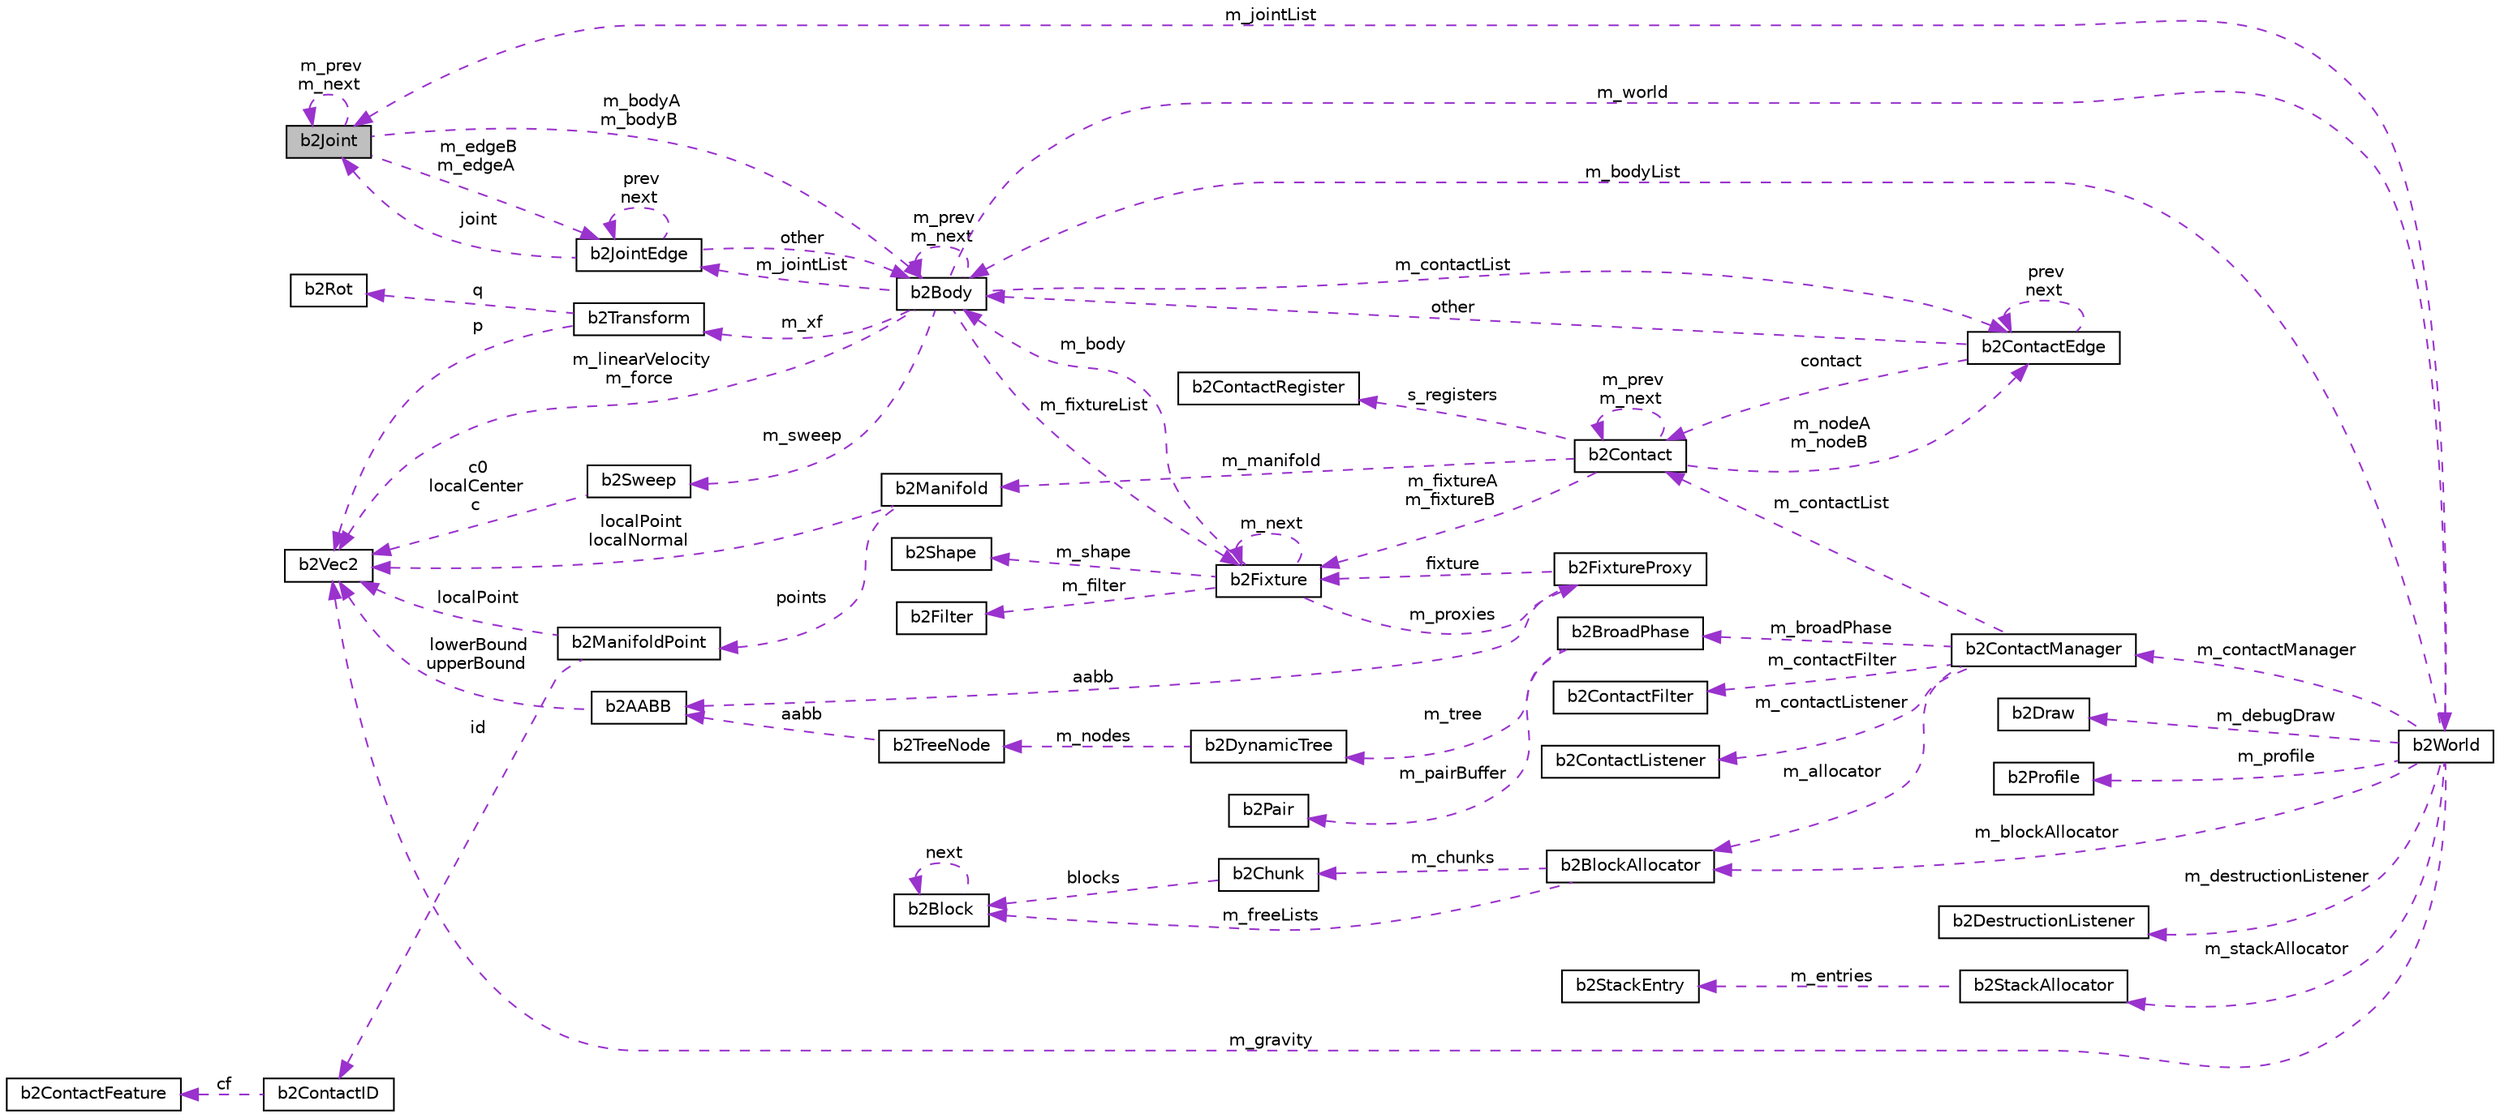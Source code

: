 digraph "b2Joint"
{
  edge [fontname="Helvetica",fontsize="10",labelfontname="Helvetica",labelfontsize="10"];
  node [fontname="Helvetica",fontsize="10",shape=record];
  rankdir="LR";
  Node12 [label="b2Joint",height=0.2,width=0.4,color="black", fillcolor="grey75", style="filled", fontcolor="black"];
  Node13 -> Node12 [dir="back",color="darkorchid3",fontsize="10",style="dashed",label=" m_bodyA\nm_bodyB" ,fontname="Helvetica"];
  Node13 [label="b2Body",height=0.2,width=0.4,color="black", fillcolor="white", style="filled",URL="$classb2Body.html",tooltip="A rigid body. These are created via b2World::CreateBody. "];
  Node13 -> Node13 [dir="back",color="darkorchid3",fontsize="10",style="dashed",label=" m_prev\nm_next" ,fontname="Helvetica"];
  Node14 -> Node13 [dir="back",color="darkorchid3",fontsize="10",style="dashed",label=" m_jointList" ,fontname="Helvetica"];
  Node14 [label="b2JointEdge",height=0.2,width=0.4,color="black", fillcolor="white", style="filled",URL="$structb2JointEdge.html"];
  Node13 -> Node14 [dir="back",color="darkorchid3",fontsize="10",style="dashed",label=" other" ,fontname="Helvetica"];
  Node14 -> Node14 [dir="back",color="darkorchid3",fontsize="10",style="dashed",label=" prev\nnext" ,fontname="Helvetica"];
  Node12 -> Node14 [dir="back",color="darkorchid3",fontsize="10",style="dashed",label=" joint" ,fontname="Helvetica"];
  Node15 -> Node13 [dir="back",color="darkorchid3",fontsize="10",style="dashed",label=" m_linearVelocity\nm_force" ,fontname="Helvetica"];
  Node15 [label="b2Vec2",height=0.2,width=0.4,color="black", fillcolor="white", style="filled",URL="$structb2Vec2.html",tooltip="A 2D column vector. "];
  Node16 -> Node13 [dir="back",color="darkorchid3",fontsize="10",style="dashed",label=" m_sweep" ,fontname="Helvetica"];
  Node16 [label="b2Sweep",height=0.2,width=0.4,color="black", fillcolor="white", style="filled",URL="$structb2Sweep.html"];
  Node15 -> Node16 [dir="back",color="darkorchid3",fontsize="10",style="dashed",label=" c0\nlocalCenter\nc" ,fontname="Helvetica"];
  Node17 -> Node13 [dir="back",color="darkorchid3",fontsize="10",style="dashed",label=" m_xf" ,fontname="Helvetica"];
  Node17 [label="b2Transform",height=0.2,width=0.4,color="black", fillcolor="white", style="filled",URL="$structb2Transform.html"];
  Node15 -> Node17 [dir="back",color="darkorchid3",fontsize="10",style="dashed",label=" p" ,fontname="Helvetica"];
  Node18 -> Node17 [dir="back",color="darkorchid3",fontsize="10",style="dashed",label=" q" ,fontname="Helvetica"];
  Node18 [label="b2Rot",height=0.2,width=0.4,color="black", fillcolor="white", style="filled",URL="$structb2Rot.html",tooltip="Rotation. "];
  Node19 -> Node13 [dir="back",color="darkorchid3",fontsize="10",style="dashed",label=" m_contactList" ,fontname="Helvetica"];
  Node19 [label="b2ContactEdge",height=0.2,width=0.4,color="black", fillcolor="white", style="filled",URL="$structb2ContactEdge.html"];
  Node13 -> Node19 [dir="back",color="darkorchid3",fontsize="10",style="dashed",label=" other" ,fontname="Helvetica"];
  Node20 -> Node19 [dir="back",color="darkorchid3",fontsize="10",style="dashed",label=" contact" ,fontname="Helvetica"];
  Node20 [label="b2Contact",height=0.2,width=0.4,color="black", fillcolor="white", style="filled",URL="$classb2Contact.html"];
  Node21 -> Node20 [dir="back",color="darkorchid3",fontsize="10",style="dashed",label=" s_registers" ,fontname="Helvetica"];
  Node21 [label="b2ContactRegister",height=0.2,width=0.4,color="black", fillcolor="white", style="filled",URL="$structb2ContactRegister.html"];
  Node20 -> Node20 [dir="back",color="darkorchid3",fontsize="10",style="dashed",label=" m_prev\nm_next" ,fontname="Helvetica"];
  Node22 -> Node20 [dir="back",color="darkorchid3",fontsize="10",style="dashed",label=" m_manifold" ,fontname="Helvetica"];
  Node22 [label="b2Manifold",height=0.2,width=0.4,color="black", fillcolor="white", style="filled",URL="$structb2Manifold.html"];
  Node15 -> Node22 [dir="back",color="darkorchid3",fontsize="10",style="dashed",label=" localPoint\nlocalNormal" ,fontname="Helvetica"];
  Node23 -> Node22 [dir="back",color="darkorchid3",fontsize="10",style="dashed",label=" points" ,fontname="Helvetica"];
  Node23 [label="b2ManifoldPoint",height=0.2,width=0.4,color="black", fillcolor="white", style="filled",URL="$structb2ManifoldPoint.html"];
  Node15 -> Node23 [dir="back",color="darkorchid3",fontsize="10",style="dashed",label=" localPoint" ,fontname="Helvetica"];
  Node24 -> Node23 [dir="back",color="darkorchid3",fontsize="10",style="dashed",label=" id" ,fontname="Helvetica"];
  Node24 [label="b2ContactID",height=0.2,width=0.4,color="black", fillcolor="white", style="filled",URL="$unionb2ContactID.html",tooltip="Contact ids to facilitate warm starting. "];
  Node25 -> Node24 [dir="back",color="darkorchid3",fontsize="10",style="dashed",label=" cf" ,fontname="Helvetica"];
  Node25 [label="b2ContactFeature",height=0.2,width=0.4,color="black", fillcolor="white", style="filled",URL="$structb2ContactFeature.html"];
  Node26 -> Node20 [dir="back",color="darkorchid3",fontsize="10",style="dashed",label=" m_fixtureA\nm_fixtureB" ,fontname="Helvetica"];
  Node26 [label="b2Fixture",height=0.2,width=0.4,color="black", fillcolor="white", style="filled",URL="$classb2Fixture.html"];
  Node13 -> Node26 [dir="back",color="darkorchid3",fontsize="10",style="dashed",label=" m_body" ,fontname="Helvetica"];
  Node27 -> Node26 [dir="back",color="darkorchid3",fontsize="10",style="dashed",label=" m_proxies" ,fontname="Helvetica"];
  Node27 [label="b2FixtureProxy",height=0.2,width=0.4,color="black", fillcolor="white", style="filled",URL="$structb2FixtureProxy.html",tooltip="This proxy is used internally to connect fixtures to the broad-phase. "];
  Node28 -> Node27 [dir="back",color="darkorchid3",fontsize="10",style="dashed",label=" aabb" ,fontname="Helvetica"];
  Node28 [label="b2AABB",height=0.2,width=0.4,color="black", fillcolor="white", style="filled",URL="$structb2AABB.html",tooltip="An axis aligned bounding box. "];
  Node15 -> Node28 [dir="back",color="darkorchid3",fontsize="10",style="dashed",label=" lowerBound\nupperBound" ,fontname="Helvetica"];
  Node26 -> Node27 [dir="back",color="darkorchid3",fontsize="10",style="dashed",label=" fixture" ,fontname="Helvetica"];
  Node29 -> Node26 [dir="back",color="darkorchid3",fontsize="10",style="dashed",label=" m_shape" ,fontname="Helvetica"];
  Node29 [label="b2Shape",height=0.2,width=0.4,color="black", fillcolor="white", style="filled",URL="$classb2Shape.html"];
  Node30 -> Node26 [dir="back",color="darkorchid3",fontsize="10",style="dashed",label=" m_filter" ,fontname="Helvetica"];
  Node30 [label="b2Filter",height=0.2,width=0.4,color="black", fillcolor="white", style="filled",URL="$structb2Filter.html",tooltip="This holds contact filtering data. "];
  Node26 -> Node26 [dir="back",color="darkorchid3",fontsize="10",style="dashed",label=" m_next" ,fontname="Helvetica"];
  Node19 -> Node20 [dir="back",color="darkorchid3",fontsize="10",style="dashed",label=" m_nodeA\nm_nodeB" ,fontname="Helvetica"];
  Node19 -> Node19 [dir="back",color="darkorchid3",fontsize="10",style="dashed",label=" prev\nnext" ,fontname="Helvetica"];
  Node26 -> Node13 [dir="back",color="darkorchid3",fontsize="10",style="dashed",label=" m_fixtureList" ,fontname="Helvetica"];
  Node31 -> Node13 [dir="back",color="darkorchid3",fontsize="10",style="dashed",label=" m_world" ,fontname="Helvetica"];
  Node31 [label="b2World",height=0.2,width=0.4,color="black", fillcolor="white", style="filled",URL="$classb2World.html"];
  Node13 -> Node31 [dir="back",color="darkorchid3",fontsize="10",style="dashed",label=" m_bodyList" ,fontname="Helvetica"];
  Node32 -> Node31 [dir="back",color="darkorchid3",fontsize="10",style="dashed",label=" m_debugDraw" ,fontname="Helvetica"];
  Node32 [label="b2Draw",height=0.2,width=0.4,color="black", fillcolor="white", style="filled",URL="$classb2Draw.html"];
  Node15 -> Node31 [dir="back",color="darkorchid3",fontsize="10",style="dashed",label=" m_gravity" ,fontname="Helvetica"];
  Node33 -> Node31 [dir="back",color="darkorchid3",fontsize="10",style="dashed",label=" m_profile" ,fontname="Helvetica"];
  Node33 [label="b2Profile",height=0.2,width=0.4,color="black", fillcolor="white", style="filled",URL="$structb2Profile.html",tooltip="Profiling data. Times are in milliseconds. "];
  Node34 -> Node31 [dir="back",color="darkorchid3",fontsize="10",style="dashed",label=" m_blockAllocator" ,fontname="Helvetica"];
  Node34 [label="b2BlockAllocator",height=0.2,width=0.4,color="black", fillcolor="white", style="filled",URL="$classb2BlockAllocator.html"];
  Node35 -> Node34 [dir="back",color="darkorchid3",fontsize="10",style="dashed",label=" m_freeLists" ,fontname="Helvetica"];
  Node35 [label="b2Block",height=0.2,width=0.4,color="black", fillcolor="white", style="filled",URL="$structb2Block.html"];
  Node35 -> Node35 [dir="back",color="darkorchid3",fontsize="10",style="dashed",label=" next" ,fontname="Helvetica"];
  Node36 -> Node34 [dir="back",color="darkorchid3",fontsize="10",style="dashed",label=" m_chunks" ,fontname="Helvetica"];
  Node36 [label="b2Chunk",height=0.2,width=0.4,color="black", fillcolor="white", style="filled",URL="$structb2Chunk.html"];
  Node35 -> Node36 [dir="back",color="darkorchid3",fontsize="10",style="dashed",label=" blocks" ,fontname="Helvetica"];
  Node37 -> Node31 [dir="back",color="darkorchid3",fontsize="10",style="dashed",label=" m_destructionListener" ,fontname="Helvetica"];
  Node37 [label="b2DestructionListener",height=0.2,width=0.4,color="black", fillcolor="white", style="filled",URL="$classb2DestructionListener.html"];
  Node38 -> Node31 [dir="back",color="darkorchid3",fontsize="10",style="dashed",label=" m_contactManager" ,fontname="Helvetica"];
  Node38 [label="b2ContactManager",height=0.2,width=0.4,color="black", fillcolor="white", style="filled",URL="$classb2ContactManager.html"];
  Node34 -> Node38 [dir="back",color="darkorchid3",fontsize="10",style="dashed",label=" m_allocator" ,fontname="Helvetica"];
  Node20 -> Node38 [dir="back",color="darkorchid3",fontsize="10",style="dashed",label=" m_contactList" ,fontname="Helvetica"];
  Node39 -> Node38 [dir="back",color="darkorchid3",fontsize="10",style="dashed",label=" m_broadPhase" ,fontname="Helvetica"];
  Node39 [label="b2BroadPhase",height=0.2,width=0.4,color="black", fillcolor="white", style="filled",URL="$classb2BroadPhase.html"];
  Node40 -> Node39 [dir="back",color="darkorchid3",fontsize="10",style="dashed",label=" m_pairBuffer" ,fontname="Helvetica"];
  Node40 [label="b2Pair",height=0.2,width=0.4,color="black", fillcolor="white", style="filled",URL="$structb2Pair.html"];
  Node41 -> Node39 [dir="back",color="darkorchid3",fontsize="10",style="dashed",label=" m_tree" ,fontname="Helvetica"];
  Node41 [label="b2DynamicTree",height=0.2,width=0.4,color="black", fillcolor="white", style="filled",URL="$classb2DynamicTree.html"];
  Node42 -> Node41 [dir="back",color="darkorchid3",fontsize="10",style="dashed",label=" m_nodes" ,fontname="Helvetica"];
  Node42 [label="b2TreeNode",height=0.2,width=0.4,color="black", fillcolor="white", style="filled",URL="$structb2TreeNode.html",tooltip="A node in the dynamic tree. The client does not interact with this directly. "];
  Node28 -> Node42 [dir="back",color="darkorchid3",fontsize="10",style="dashed",label=" aabb" ,fontname="Helvetica"];
  Node43 -> Node38 [dir="back",color="darkorchid3",fontsize="10",style="dashed",label=" m_contactFilter" ,fontname="Helvetica"];
  Node43 [label="b2ContactFilter",height=0.2,width=0.4,color="black", fillcolor="white", style="filled",URL="$classb2ContactFilter.html"];
  Node44 -> Node38 [dir="back",color="darkorchid3",fontsize="10",style="dashed",label=" m_contactListener" ,fontname="Helvetica"];
  Node44 [label="b2ContactListener",height=0.2,width=0.4,color="black", fillcolor="white", style="filled",URL="$classb2ContactListener.html"];
  Node45 -> Node31 [dir="back",color="darkorchid3",fontsize="10",style="dashed",label=" m_stackAllocator" ,fontname="Helvetica"];
  Node45 [label="b2StackAllocator",height=0.2,width=0.4,color="black", fillcolor="white", style="filled",URL="$classb2StackAllocator.html"];
  Node46 -> Node45 [dir="back",color="darkorchid3",fontsize="10",style="dashed",label=" m_entries" ,fontname="Helvetica"];
  Node46 [label="b2StackEntry",height=0.2,width=0.4,color="black", fillcolor="white", style="filled",URL="$structb2StackEntry.html"];
  Node12 -> Node31 [dir="back",color="darkorchid3",fontsize="10",style="dashed",label=" m_jointList" ,fontname="Helvetica"];
  Node14 -> Node12 [dir="back",color="darkorchid3",fontsize="10",style="dashed",label=" m_edgeB\nm_edgeA" ,fontname="Helvetica"];
  Node12 -> Node12 [dir="back",color="darkorchid3",fontsize="10",style="dashed",label=" m_prev\nm_next" ,fontname="Helvetica"];
}

